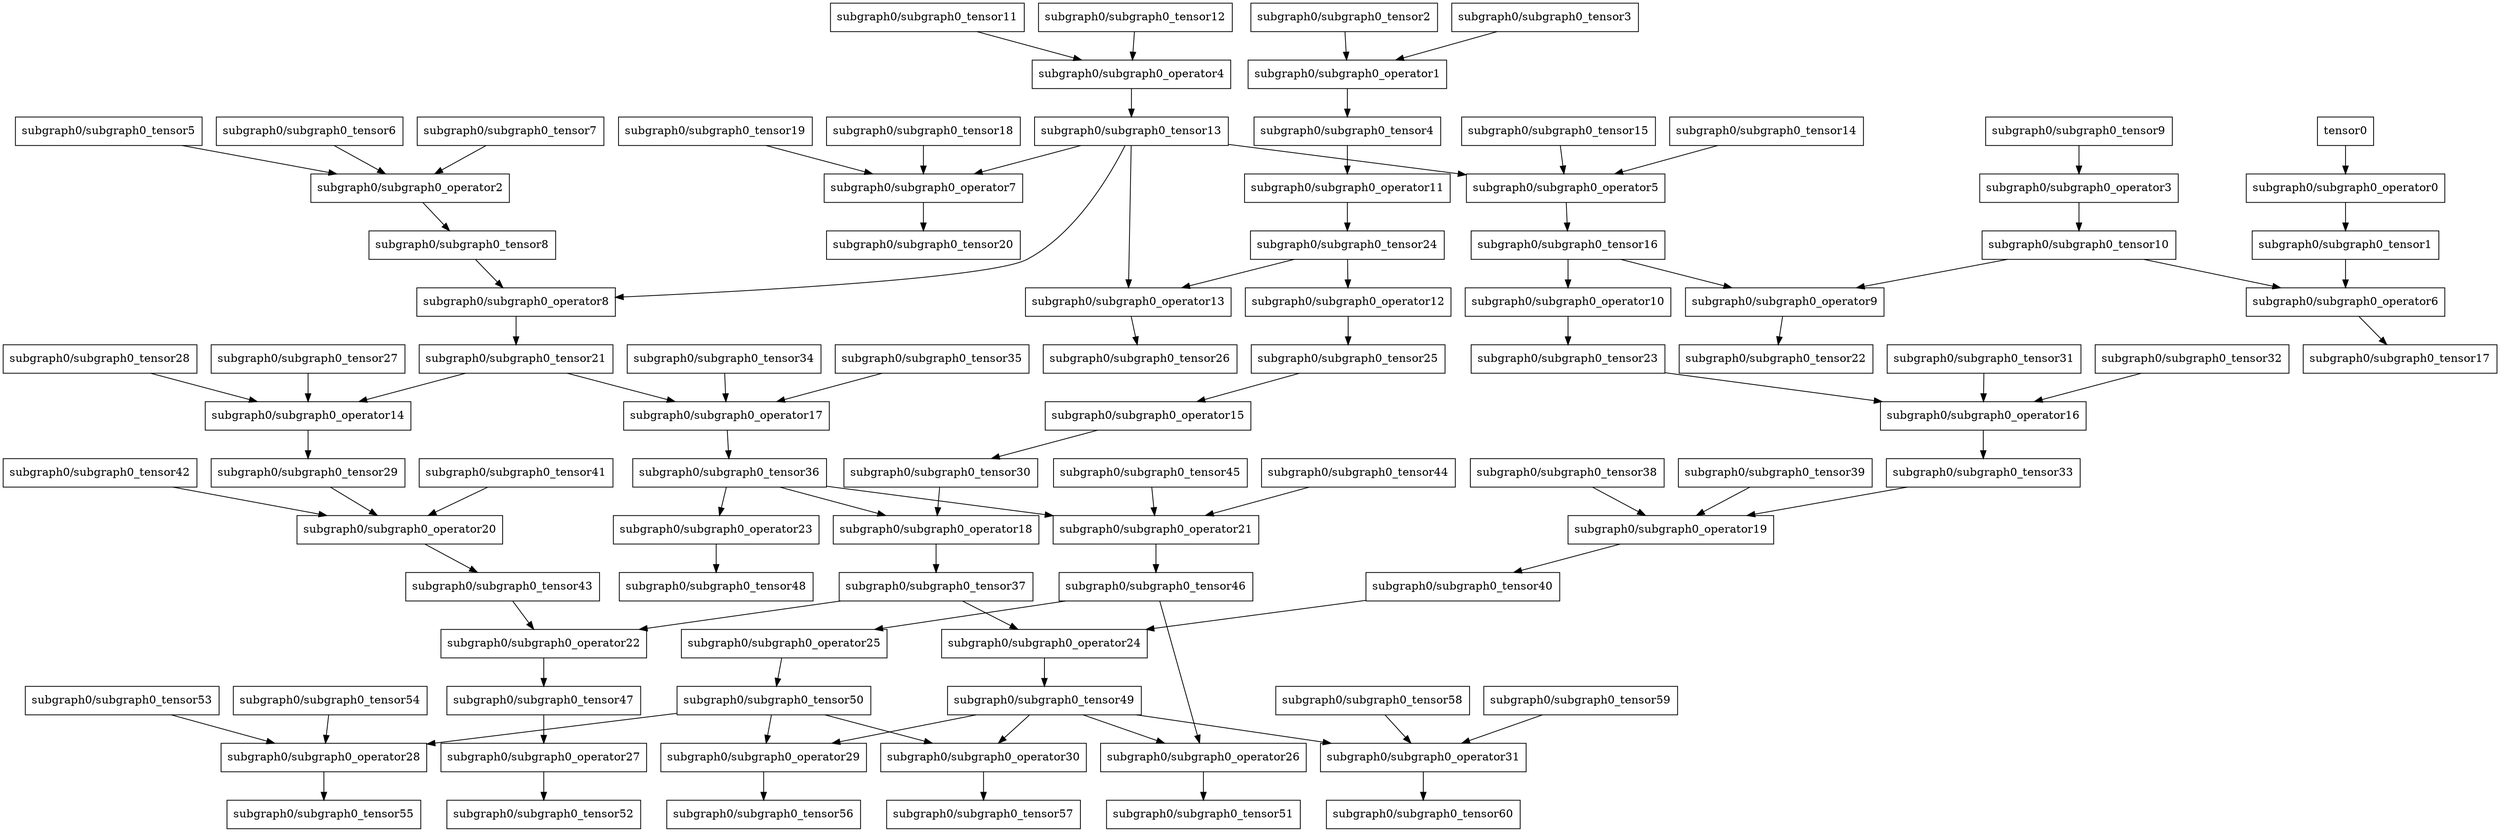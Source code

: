 digraph G {
	"subgraph0/subgraph0_operator0" [shape=box]
	"subgraph0/subgraph0_tensor1" [shape=box]
	"tensor0" [shape=box]
	"subgraph0/subgraph0_operator1" [shape=box]
	"subgraph0/subgraph0_tensor4" [shape=box]
	"subgraph0/subgraph0_tensor2" [shape=box]
	"subgraph0/subgraph0_tensor3" [shape=box]
	"subgraph0/subgraph0_operator2" [shape=box]
	"subgraph0/subgraph0_tensor8" [shape=box]
	"subgraph0/subgraph0_tensor5" [shape=box]
	"subgraph0/subgraph0_tensor6" [shape=box]
	"subgraph0/subgraph0_tensor7" [shape=box]
	"subgraph0/subgraph0_operator3" [shape=box]
	"subgraph0/subgraph0_tensor10" [shape=box]
	"subgraph0/subgraph0_tensor9" [shape=box]
	"subgraph0/subgraph0_operator4" [shape=box]
	"subgraph0/subgraph0_tensor13" [shape=box]
	"subgraph0/subgraph0_tensor11" [shape=box]
	"subgraph0/subgraph0_tensor12" [shape=box]
	"subgraph0/subgraph0_operator5" [shape=box]
	"subgraph0/subgraph0_tensor16" [shape=box]
	"subgraph0/subgraph0_tensor14" [shape=box]
	"subgraph0/subgraph0_tensor15" [shape=box]
	"subgraph0/subgraph0_operator6" [shape=box]
	"subgraph0/subgraph0_tensor17" [shape=box]
	"subgraph0/subgraph0_operator7" [shape=box]
	"subgraph0/subgraph0_tensor20" [shape=box]
	"subgraph0/subgraph0_tensor18" [shape=box]
	"subgraph0/subgraph0_tensor19" [shape=box]
	"subgraph0/subgraph0_operator8" [shape=box]
	"subgraph0/subgraph0_tensor21" [shape=box]
	"subgraph0/subgraph0_operator9" [shape=box]
	"subgraph0/subgraph0_tensor22" [shape=box]
	"subgraph0/subgraph0_operator10" [shape=box]
	"subgraph0/subgraph0_tensor23" [shape=box]
	"subgraph0/subgraph0_operator11" [shape=box]
	"subgraph0/subgraph0_tensor24" [shape=box]
	"subgraph0/subgraph0_operator12" [shape=box]
	"subgraph0/subgraph0_tensor25" [shape=box]
	"subgraph0/subgraph0_operator13" [shape=box]
	"subgraph0/subgraph0_tensor26" [shape=box]
	"subgraph0/subgraph0_operator14" [shape=box]
	"subgraph0/subgraph0_tensor29" [shape=box]
	"subgraph0/subgraph0_tensor27" [shape=box]
	"subgraph0/subgraph0_tensor28" [shape=box]
	"subgraph0/subgraph0_operator15" [shape=box]
	"subgraph0/subgraph0_tensor30" [shape=box]
	"subgraph0/subgraph0_operator16" [shape=box]
	"subgraph0/subgraph0_tensor33" [shape=box]
	"subgraph0/subgraph0_tensor31" [shape=box]
	"subgraph0/subgraph0_tensor32" [shape=box]
	"subgraph0/subgraph0_operator17" [shape=box]
	"subgraph0/subgraph0_tensor36" [shape=box]
	"subgraph0/subgraph0_tensor34" [shape=box]
	"subgraph0/subgraph0_tensor35" [shape=box]
	"subgraph0/subgraph0_operator18" [shape=box]
	"subgraph0/subgraph0_tensor37" [shape=box]
	"subgraph0/subgraph0_operator19" [shape=box]
	"subgraph0/subgraph0_tensor40" [shape=box]
	"subgraph0/subgraph0_tensor38" [shape=box]
	"subgraph0/subgraph0_tensor39" [shape=box]
	"subgraph0/subgraph0_operator20" [shape=box]
	"subgraph0/subgraph0_tensor43" [shape=box]
	"subgraph0/subgraph0_tensor41" [shape=box]
	"subgraph0/subgraph0_tensor42" [shape=box]
	"subgraph0/subgraph0_operator21" [shape=box]
	"subgraph0/subgraph0_tensor46" [shape=box]
	"subgraph0/subgraph0_tensor44" [shape=box]
	"subgraph0/subgraph0_tensor45" [shape=box]
	"subgraph0/subgraph0_operator22" [shape=box]
	"subgraph0/subgraph0_tensor47" [shape=box]
	"subgraph0/subgraph0_operator23" [shape=box]
	"subgraph0/subgraph0_tensor48" [shape=box]
	"subgraph0/subgraph0_operator24" [shape=box]
	"subgraph0/subgraph0_tensor49" [shape=box]
	"subgraph0/subgraph0_operator25" [shape=box]
	"subgraph0/subgraph0_tensor50" [shape=box]
	"subgraph0/subgraph0_operator26" [shape=box]
	"subgraph0/subgraph0_tensor51" [shape=box]
	"subgraph0/subgraph0_operator27" [shape=box]
	"subgraph0/subgraph0_tensor52" [shape=box]
	"subgraph0/subgraph0_operator28" [shape=box]
	"subgraph0/subgraph0_tensor55" [shape=box]
	"subgraph0/subgraph0_tensor53" [shape=box]
	"subgraph0/subgraph0_tensor54" [shape=box]
	"subgraph0/subgraph0_operator29" [shape=box]
	"subgraph0/subgraph0_tensor56" [shape=box]
	"subgraph0/subgraph0_operator30" [shape=box]
	"subgraph0/subgraph0_tensor57" [shape=box]
	"subgraph0/subgraph0_operator31" [shape=box]
	"subgraph0/subgraph0_tensor60" [shape=box]
	"subgraph0/subgraph0_tensor58" [shape=box]
	"subgraph0/subgraph0_tensor59" [shape=box]
	"tensor0" -> "subgraph0/subgraph0_operator0"
	"subgraph0/subgraph0_operator0" -> "subgraph0/subgraph0_tensor1"
	"subgraph0/subgraph0_tensor2" -> "subgraph0/subgraph0_operator1"
	"subgraph0/subgraph0_tensor3" -> "subgraph0/subgraph0_operator1"
	"subgraph0/subgraph0_operator1" -> "subgraph0/subgraph0_tensor4"
	"subgraph0/subgraph0_tensor5" -> "subgraph0/subgraph0_operator2"
	"subgraph0/subgraph0_tensor6" -> "subgraph0/subgraph0_operator2"
	"subgraph0/subgraph0_tensor7" -> "subgraph0/subgraph0_operator2"
	"subgraph0/subgraph0_operator2" -> "subgraph0/subgraph0_tensor8"
	"subgraph0/subgraph0_tensor9" -> "subgraph0/subgraph0_operator3"
	"subgraph0/subgraph0_operator3" -> "subgraph0/subgraph0_tensor10"
	"subgraph0/subgraph0_tensor11" -> "subgraph0/subgraph0_operator4"
	"subgraph0/subgraph0_tensor12" -> "subgraph0/subgraph0_operator4"
	"subgraph0/subgraph0_operator4" -> "subgraph0/subgraph0_tensor13"
	"subgraph0/subgraph0_tensor13" -> "subgraph0/subgraph0_operator5"
	"subgraph0/subgraph0_tensor14" -> "subgraph0/subgraph0_operator5"
	"subgraph0/subgraph0_tensor15" -> "subgraph0/subgraph0_operator5"
	"subgraph0/subgraph0_operator5" -> "subgraph0/subgraph0_tensor16"
	"subgraph0/subgraph0_tensor10" -> "subgraph0/subgraph0_operator6"
	"subgraph0/subgraph0_tensor1" -> "subgraph0/subgraph0_operator6"
	"subgraph0/subgraph0_operator6" -> "subgraph0/subgraph0_tensor17"
	"subgraph0/subgraph0_tensor13" -> "subgraph0/subgraph0_operator7"
	"subgraph0/subgraph0_tensor18" -> "subgraph0/subgraph0_operator7"
	"subgraph0/subgraph0_tensor19" -> "subgraph0/subgraph0_operator7"
	"subgraph0/subgraph0_operator7" -> "subgraph0/subgraph0_tensor20"
	"subgraph0/subgraph0_tensor13" -> "subgraph0/subgraph0_operator8"
	"subgraph0/subgraph0_tensor8" -> "subgraph0/subgraph0_operator8"
	"subgraph0/subgraph0_operator8" -> "subgraph0/subgraph0_tensor21"
	"subgraph0/subgraph0_tensor16" -> "subgraph0/subgraph0_operator9"
	"subgraph0/subgraph0_tensor10" -> "subgraph0/subgraph0_operator9"
	"subgraph0/subgraph0_operator9" -> "subgraph0/subgraph0_tensor22"
	"subgraph0/subgraph0_tensor16" -> "subgraph0/subgraph0_operator10"
	"subgraph0/subgraph0_operator10" -> "subgraph0/subgraph0_tensor23"
	"subgraph0/subgraph0_tensor4" -> "subgraph0/subgraph0_operator11"
	"subgraph0/subgraph0_operator11" -> "subgraph0/subgraph0_tensor24"
	"subgraph0/subgraph0_tensor24" -> "subgraph0/subgraph0_operator12"
	"subgraph0/subgraph0_operator12" -> "subgraph0/subgraph0_tensor25"
	"subgraph0/subgraph0_tensor13" -> "subgraph0/subgraph0_operator13"
	"subgraph0/subgraph0_tensor24" -> "subgraph0/subgraph0_operator13"
	"subgraph0/subgraph0_operator13" -> "subgraph0/subgraph0_tensor26"
	"subgraph0/subgraph0_tensor21" -> "subgraph0/subgraph0_operator14"
	"subgraph0/subgraph0_tensor27" -> "subgraph0/subgraph0_operator14"
	"subgraph0/subgraph0_tensor28" -> "subgraph0/subgraph0_operator14"
	"subgraph0/subgraph0_operator14" -> "subgraph0/subgraph0_tensor29"
	"subgraph0/subgraph0_tensor25" -> "subgraph0/subgraph0_operator15"
	"subgraph0/subgraph0_operator15" -> "subgraph0/subgraph0_tensor30"
	"subgraph0/subgraph0_tensor23" -> "subgraph0/subgraph0_operator16"
	"subgraph0/subgraph0_tensor31" -> "subgraph0/subgraph0_operator16"
	"subgraph0/subgraph0_tensor32" -> "subgraph0/subgraph0_operator16"
	"subgraph0/subgraph0_operator16" -> "subgraph0/subgraph0_tensor33"
	"subgraph0/subgraph0_tensor21" -> "subgraph0/subgraph0_operator17"
	"subgraph0/subgraph0_tensor34" -> "subgraph0/subgraph0_operator17"
	"subgraph0/subgraph0_tensor35" -> "subgraph0/subgraph0_operator17"
	"subgraph0/subgraph0_operator17" -> "subgraph0/subgraph0_tensor36"
	"subgraph0/subgraph0_tensor36" -> "subgraph0/subgraph0_operator18"
	"subgraph0/subgraph0_tensor30" -> "subgraph0/subgraph0_operator18"
	"subgraph0/subgraph0_operator18" -> "subgraph0/subgraph0_tensor37"
	"subgraph0/subgraph0_tensor33" -> "subgraph0/subgraph0_operator19"
	"subgraph0/subgraph0_tensor38" -> "subgraph0/subgraph0_operator19"
	"subgraph0/subgraph0_tensor39" -> "subgraph0/subgraph0_operator19"
	"subgraph0/subgraph0_operator19" -> "subgraph0/subgraph0_tensor40"
	"subgraph0/subgraph0_tensor29" -> "subgraph0/subgraph0_operator20"
	"subgraph0/subgraph0_tensor41" -> "subgraph0/subgraph0_operator20"
	"subgraph0/subgraph0_tensor42" -> "subgraph0/subgraph0_operator20"
	"subgraph0/subgraph0_operator20" -> "subgraph0/subgraph0_tensor43"
	"subgraph0/subgraph0_tensor36" -> "subgraph0/subgraph0_operator21"
	"subgraph0/subgraph0_tensor44" -> "subgraph0/subgraph0_operator21"
	"subgraph0/subgraph0_tensor45" -> "subgraph0/subgraph0_operator21"
	"subgraph0/subgraph0_operator21" -> "subgraph0/subgraph0_tensor46"
	"subgraph0/subgraph0_tensor37" -> "subgraph0/subgraph0_operator22"
	"subgraph0/subgraph0_tensor43" -> "subgraph0/subgraph0_operator22"
	"subgraph0/subgraph0_operator22" -> "subgraph0/subgraph0_tensor47"
	"subgraph0/subgraph0_tensor36" -> "subgraph0/subgraph0_operator23"
	"subgraph0/subgraph0_operator23" -> "subgraph0/subgraph0_tensor48"
	"subgraph0/subgraph0_tensor40" -> "subgraph0/subgraph0_operator24"
	"subgraph0/subgraph0_tensor37" -> "subgraph0/subgraph0_operator24"
	"subgraph0/subgraph0_operator24" -> "subgraph0/subgraph0_tensor49"
	"subgraph0/subgraph0_tensor46" -> "subgraph0/subgraph0_operator25"
	"subgraph0/subgraph0_operator25" -> "subgraph0/subgraph0_tensor50"
	"subgraph0/subgraph0_tensor46" -> "subgraph0/subgraph0_operator26"
	"subgraph0/subgraph0_tensor49" -> "subgraph0/subgraph0_operator26"
	"subgraph0/subgraph0_operator26" -> "subgraph0/subgraph0_tensor51"
	"subgraph0/subgraph0_tensor47" -> "subgraph0/subgraph0_operator27"
	"subgraph0/subgraph0_operator27" -> "subgraph0/subgraph0_tensor52"
	"subgraph0/subgraph0_tensor50" -> "subgraph0/subgraph0_operator28"
	"subgraph0/subgraph0_tensor53" -> "subgraph0/subgraph0_operator28"
	"subgraph0/subgraph0_tensor54" -> "subgraph0/subgraph0_operator28"
	"subgraph0/subgraph0_operator28" -> "subgraph0/subgraph0_tensor55"
	"subgraph0/subgraph0_tensor50" -> "subgraph0/subgraph0_operator29"
	"subgraph0/subgraph0_tensor49" -> "subgraph0/subgraph0_operator29"
	"subgraph0/subgraph0_operator29" -> "subgraph0/subgraph0_tensor56"
	"subgraph0/subgraph0_tensor49" -> "subgraph0/subgraph0_operator30"
	"subgraph0/subgraph0_tensor50" -> "subgraph0/subgraph0_operator30"
	"subgraph0/subgraph0_operator30" -> "subgraph0/subgraph0_tensor57"
	"subgraph0/subgraph0_tensor49" -> "subgraph0/subgraph0_operator31"
	"subgraph0/subgraph0_tensor58" -> "subgraph0/subgraph0_operator31"
	"subgraph0/subgraph0_tensor59" -> "subgraph0/subgraph0_operator31"
	"subgraph0/subgraph0_operator31" -> "subgraph0/subgraph0_tensor60"
}